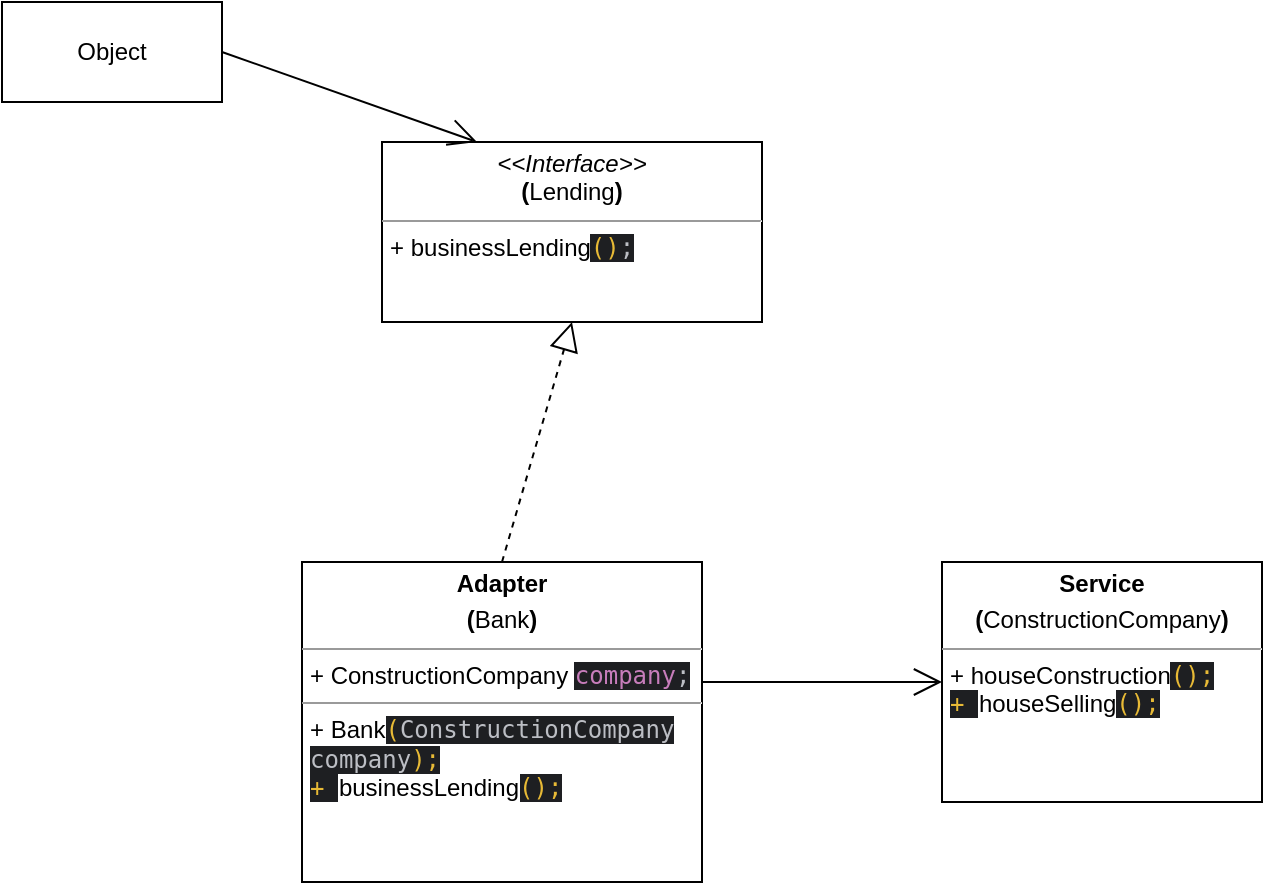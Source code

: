 <mxfile version="22.1.22" type="embed">
  <diagram name="Страница — 1" id="tLeq2DL5NHxjSCpLmiDG">
    <mxGraphModel dx="646" dy="536" grid="1" gridSize="10" guides="1" tooltips="1" connect="1" arrows="1" fold="1" page="1" pageScale="1" pageWidth="1169" pageHeight="827" math="0" shadow="0">
      <root>
        <mxCell id="0" />
        <mxCell id="1" parent="0" />
        <mxCell id="2" value="&lt;p style=&quot;margin:0px;margin-top:4px;text-align:center;&quot;&gt;&lt;i&gt;&amp;lt;&amp;lt;Interface&amp;gt;&amp;gt;&lt;/i&gt;&lt;br&gt;&lt;b&gt;(&lt;/b&gt;Lending&lt;b style=&quot;background-color: initial;&quot;&gt;)&lt;/b&gt;&lt;/p&gt;&lt;hr size=&quot;1&quot;&gt;&lt;p style=&quot;margin:0px;margin-left:4px;&quot;&gt;+&amp;nbsp;businessLending&lt;span style=&quot;font-family: &amp;quot;JetBrains Mono&amp;quot;, monospace; background-color: rgb(30, 31, 34); color: rgb(232, 186, 54);&quot;&gt;()&lt;/span&gt;&lt;span style=&quot;font-family: &amp;quot;JetBrains Mono&amp;quot;, monospace; background-color: rgb(30, 31, 34); color: rgb(188, 190, 196);&quot;&gt;;&lt;/span&gt;&lt;/p&gt;" style="verticalAlign=top;align=left;overflow=fill;fontSize=12;fontFamily=Helvetica;html=1;whiteSpace=wrap;" vertex="1" parent="1">
          <mxGeometry x="360" y="150" width="190" height="90" as="geometry" />
        </mxCell>
        <mxCell id="3" value="&lt;p style=&quot;margin:0px;margin-top:4px;text-align:center;&quot;&gt;&lt;b&gt;Adapter&lt;/b&gt;&lt;/p&gt;&lt;p style=&quot;margin:0px;margin-top:4px;text-align:center;&quot;&gt;&lt;b&gt;(&lt;/b&gt;Bank&lt;b style=&quot;background-color: initial;&quot;&gt;)&lt;/b&gt;&lt;/p&gt;&lt;hr size=&quot;1&quot;&gt;&lt;p style=&quot;margin:0px;margin-left:4px;&quot;&gt;+&amp;nbsp;ConstructionCompany &lt;span style=&quot;font-family: &amp;quot;JetBrains Mono&amp;quot;, monospace; background-color: rgb(30, 31, 34); color: rgb(199, 125, 187);&quot;&gt;company&lt;/span&gt;&lt;span style=&quot;font-family: &amp;quot;JetBrains Mono&amp;quot;, monospace; background-color: rgb(30, 31, 34); color: rgb(188, 190, 196);&quot;&gt;;&lt;/span&gt;&lt;/p&gt;&lt;hr size=&quot;1&quot;&gt;&lt;p style=&quot;margin:0px;margin-left:4px;&quot;&gt;+&amp;nbsp;Bank&lt;span style=&quot;font-family: &amp;quot;JetBrains Mono&amp;quot;, monospace; background-color: rgb(30, 31, 34); color: rgb(232, 186, 54);&quot;&gt;(&lt;/span&gt;&lt;span style=&quot;font-family: &amp;quot;JetBrains Mono&amp;quot;, monospace; background-color: rgb(30, 31, 34); color: rgb(188, 190, 196);&quot;&gt;ConstructionCompany company&lt;/span&gt;&lt;span style=&quot;font-family: &amp;quot;JetBrains Mono&amp;quot;, monospace; background-color: rgb(30, 31, 34);&quot;&gt;&lt;font color=&quot;#e8ba36&quot;&gt;);&lt;/font&gt;&lt;/span&gt;&lt;/p&gt;&lt;p style=&quot;margin:0px;margin-left:4px;&quot;&gt;&lt;span style=&quot;font-family: &amp;quot;JetBrains Mono&amp;quot;, monospace; background-color: rgb(30, 31, 34);&quot;&gt;&lt;font color=&quot;#e8ba36&quot;&gt;+&amp;nbsp;&lt;/font&gt;&lt;/span&gt;businessLending&lt;span style=&quot;font-family: &amp;quot;JetBrains Mono&amp;quot;, monospace; background-color: rgb(30, 31, 34); color: rgb(232, 186, 54);&quot;&gt;();&lt;/span&gt;&lt;/p&gt;" style="verticalAlign=top;align=left;overflow=fill;fontSize=12;fontFamily=Helvetica;html=1;whiteSpace=wrap;" vertex="1" parent="1">
          <mxGeometry x="320" y="360" width="200" height="160" as="geometry" />
        </mxCell>
        <mxCell id="4" value="&lt;p style=&quot;margin:0px;margin-top:4px;text-align:center;&quot;&gt;&lt;b&gt;Service&lt;/b&gt;&lt;/p&gt;&lt;p style=&quot;margin:0px;margin-top:4px;text-align:center;&quot;&gt;&lt;b&gt;(&lt;/b&gt;ConstructionCompany&lt;b style=&quot;background-color: initial;&quot;&gt;)&lt;/b&gt;&lt;/p&gt;&lt;hr size=&quot;1&quot;&gt;&lt;p style=&quot;margin:0px;margin-left:4px;&quot;&gt;&lt;/p&gt;&lt;p style=&quot;margin:0px;margin-left:4px;&quot;&gt;+&amp;nbsp;houseConstruction&lt;span style=&quot;font-family: &amp;quot;JetBrains Mono&amp;quot;, monospace; background-color: rgb(30, 31, 34); color: rgb(232, 186, 54);&quot;&gt;();&lt;/span&gt;&lt;/p&gt;&lt;p style=&quot;margin:0px;margin-left:4px;&quot;&gt;&lt;span style=&quot;font-family: &amp;quot;JetBrains Mono&amp;quot;, monospace; background-color: rgb(30, 31, 34); color: rgb(232, 186, 54);&quot;&gt;+&amp;nbsp;&lt;/span&gt;houseSelling&lt;span style=&quot;font-family: &amp;quot;JetBrains Mono&amp;quot;, monospace; background-color: rgb(30, 31, 34); color: rgb(232, 186, 54);&quot;&gt;();&lt;/span&gt;&lt;/p&gt;" style="verticalAlign=top;align=left;overflow=fill;fontSize=12;fontFamily=Helvetica;html=1;whiteSpace=wrap;" vertex="1" parent="1">
          <mxGeometry x="640" y="360" width="160" height="120" as="geometry" />
        </mxCell>
        <mxCell id="5" value="Object" style="html=1;whiteSpace=wrap;" vertex="1" parent="1">
          <mxGeometry x="170" y="80" width="110" height="50" as="geometry" />
        </mxCell>
        <mxCell id="6" value="" style="endArrow=open;endFill=1;endSize=12;html=1;rounded=0;entryX=0;entryY=0.5;entryDx=0;entryDy=0;exitX=1;exitY=0.375;exitDx=0;exitDy=0;exitPerimeter=0;" edge="1" parent="1" source="3" target="4">
          <mxGeometry width="160" relative="1" as="geometry">
            <mxPoint x="420" y="280" as="sourcePoint" />
            <mxPoint x="580" y="280" as="targetPoint" />
          </mxGeometry>
        </mxCell>
        <mxCell id="7" value="" style="endArrow=block;dashed=1;endFill=0;endSize=12;html=1;rounded=0;exitX=0.5;exitY=0;exitDx=0;exitDy=0;entryX=0.5;entryY=1;entryDx=0;entryDy=0;" edge="1" parent="1" source="3" target="2">
          <mxGeometry width="160" relative="1" as="geometry">
            <mxPoint x="420" y="280" as="sourcePoint" />
            <mxPoint x="580" y="280" as="targetPoint" />
          </mxGeometry>
        </mxCell>
        <mxCell id="8" value="" style="endArrow=open;endFill=1;endSize=12;html=1;rounded=0;exitX=1;exitY=0.5;exitDx=0;exitDy=0;entryX=0.25;entryY=0;entryDx=0;entryDy=0;" edge="1" parent="1" source="5" target="2">
          <mxGeometry width="160" relative="1" as="geometry">
            <mxPoint x="420" y="280" as="sourcePoint" />
            <mxPoint x="580" y="280" as="targetPoint" />
          </mxGeometry>
        </mxCell>
      </root>
    </mxGraphModel>
  </diagram>
</mxfile>
